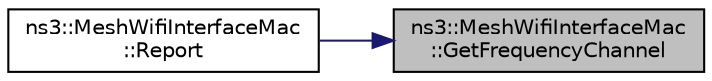 digraph "ns3::MeshWifiInterfaceMac::GetFrequencyChannel"
{
 // LATEX_PDF_SIZE
  edge [fontname="Helvetica",fontsize="10",labelfontname="Helvetica",labelfontsize="10"];
  node [fontname="Helvetica",fontsize="10",shape=record];
  rankdir="RL";
  Node1 [label="ns3::MeshWifiInterfaceMac\l::GetFrequencyChannel",height=0.2,width=0.4,color="black", fillcolor="grey75", style="filled", fontcolor="black",tooltip="Current channel Id."];
  Node1 -> Node2 [dir="back",color="midnightblue",fontsize="10",style="solid",fontname="Helvetica"];
  Node2 [label="ns3::MeshWifiInterfaceMac\l::Report",height=0.2,width=0.4,color="black", fillcolor="white", style="filled",URL="$classns3_1_1_mesh_wifi_interface_mac.html#a90c11f52b6310b9af932a185687fd892",tooltip="Statistics:"];
}
